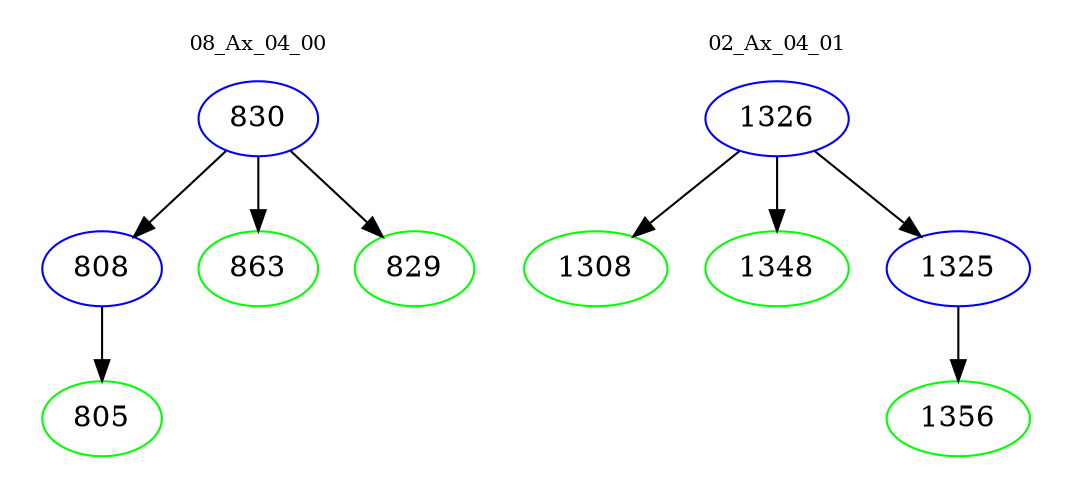 digraph{
subgraph cluster_0 {
color = white
label = "08_Ax_04_00";
fontsize=10;
T0_830 [label="830", color="blue"]
T0_830 -> T0_808 [color="black"]
T0_808 [label="808", color="blue"]
T0_808 -> T0_805 [color="black"]
T0_805 [label="805", color="green"]
T0_830 -> T0_863 [color="black"]
T0_863 [label="863", color="green"]
T0_830 -> T0_829 [color="black"]
T0_829 [label="829", color="green"]
}
subgraph cluster_1 {
color = white
label = "02_Ax_04_01";
fontsize=10;
T1_1326 [label="1326", color="blue"]
T1_1326 -> T1_1308 [color="black"]
T1_1308 [label="1308", color="green"]
T1_1326 -> T1_1348 [color="black"]
T1_1348 [label="1348", color="green"]
T1_1326 -> T1_1325 [color="black"]
T1_1325 [label="1325", color="blue"]
T1_1325 -> T1_1356 [color="black"]
T1_1356 [label="1356", color="green"]
}
}
